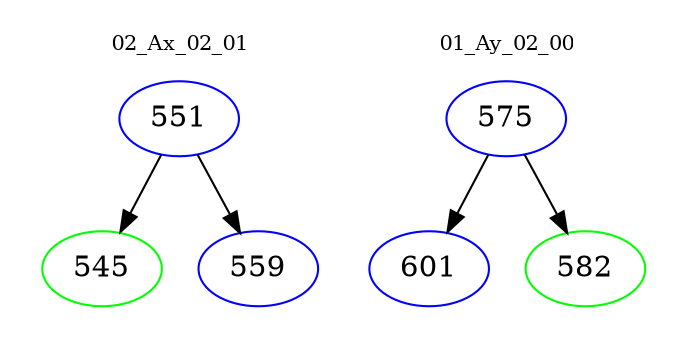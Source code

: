 digraph{
subgraph cluster_0 {
color = white
label = "02_Ax_02_01";
fontsize=10;
T0_551 [label="551", color="blue"]
T0_551 -> T0_545 [color="black"]
T0_545 [label="545", color="green"]
T0_551 -> T0_559 [color="black"]
T0_559 [label="559", color="blue"]
}
subgraph cluster_1 {
color = white
label = "01_Ay_02_00";
fontsize=10;
T1_575 [label="575", color="blue"]
T1_575 -> T1_601 [color="black"]
T1_601 [label="601", color="blue"]
T1_575 -> T1_582 [color="black"]
T1_582 [label="582", color="green"]
}
}
